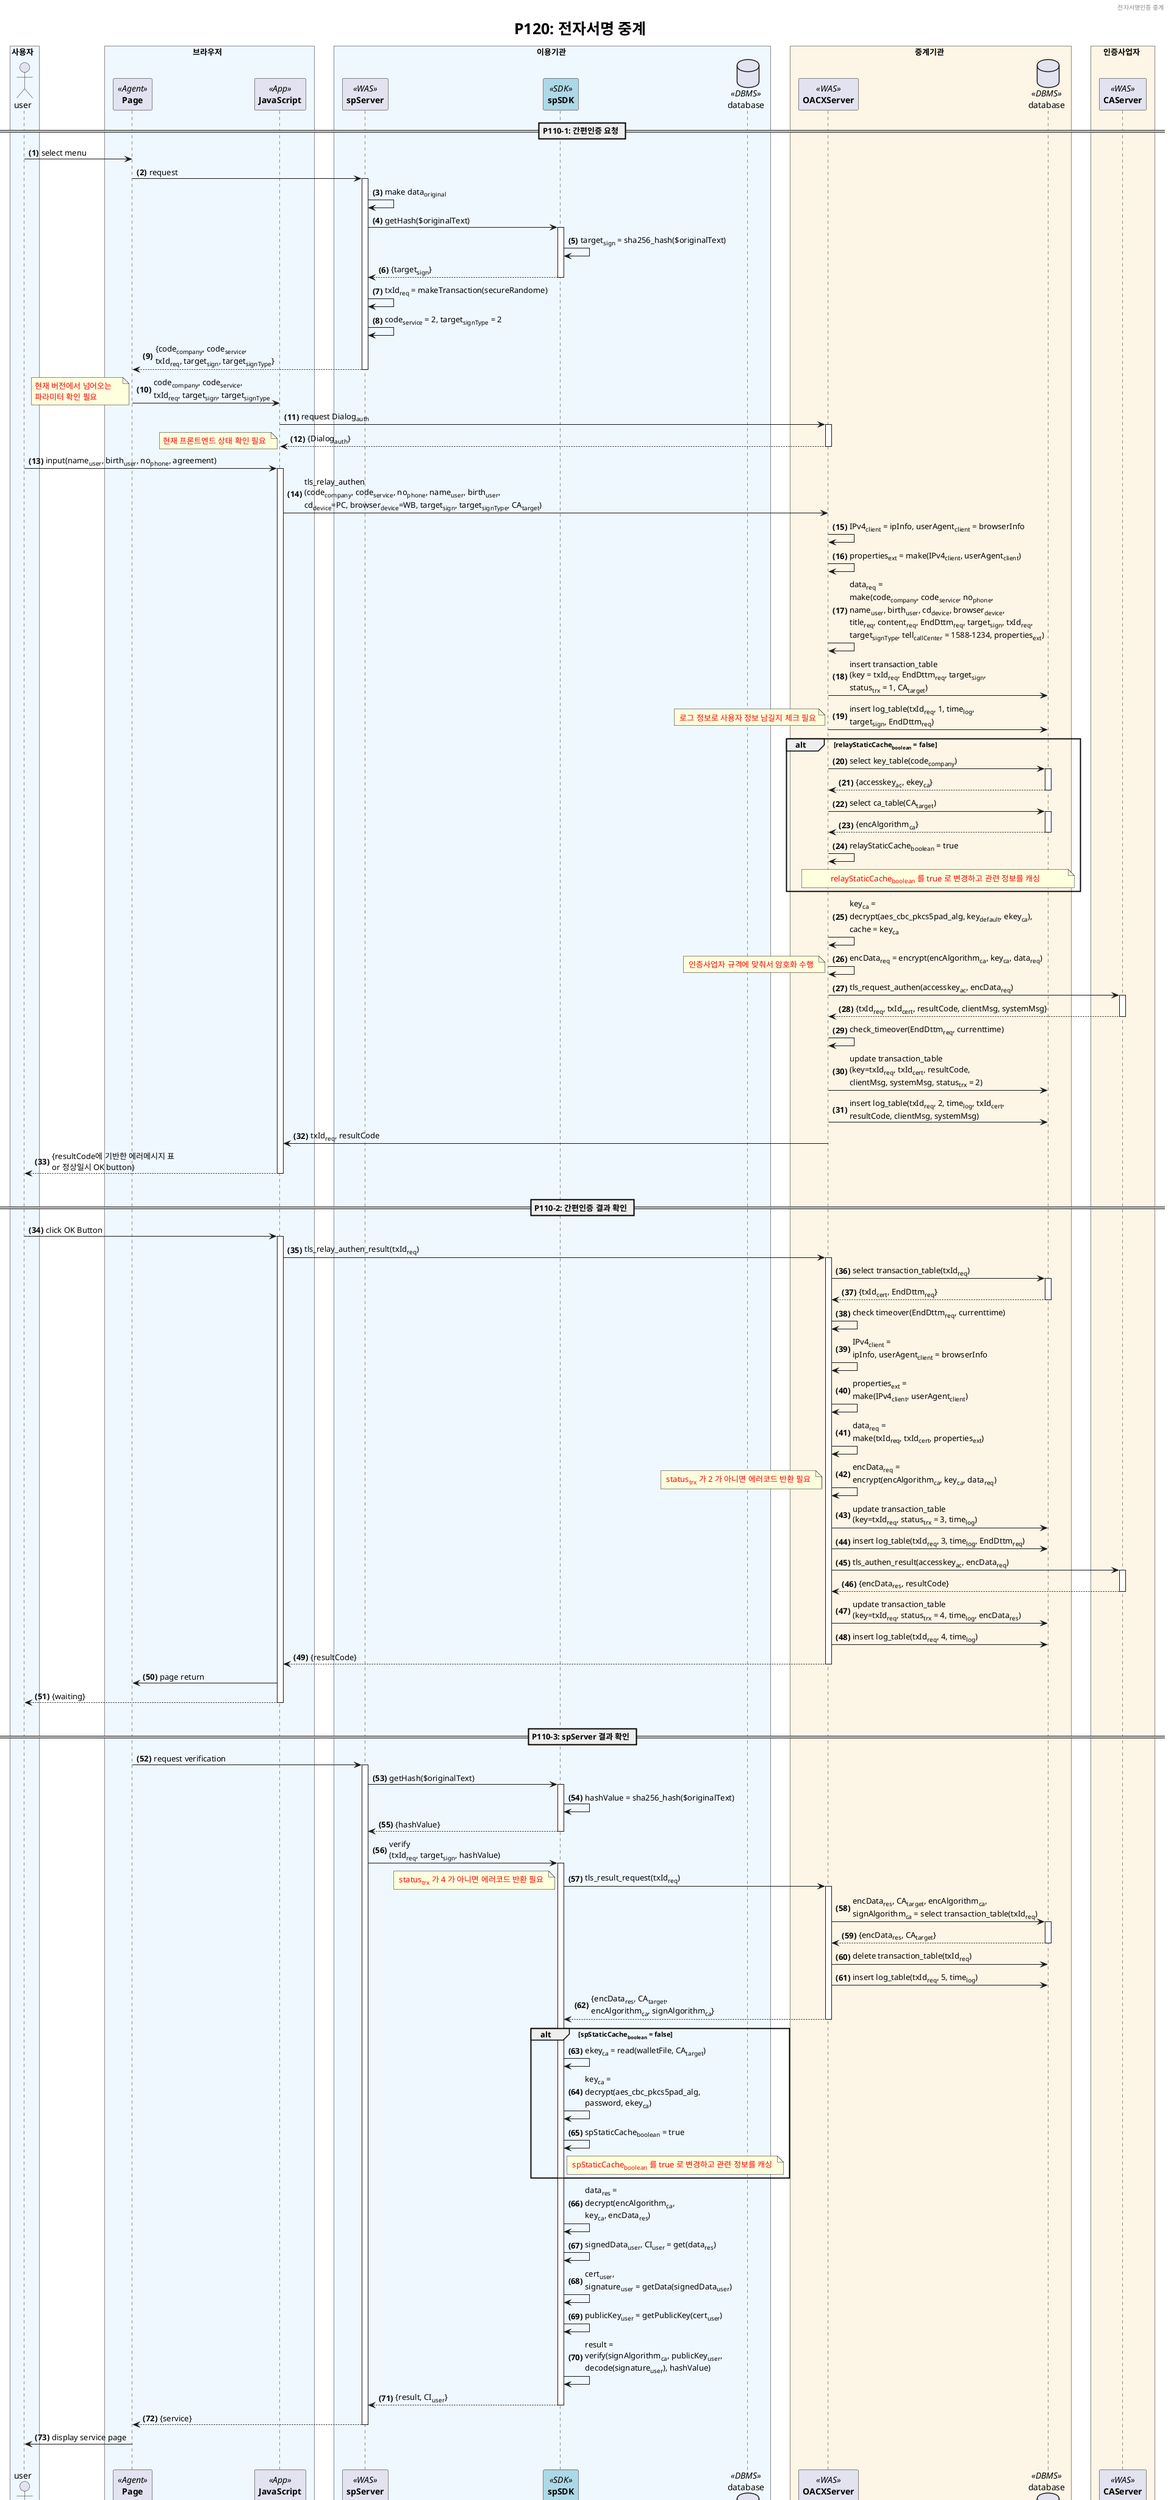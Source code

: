 @startuml P120_전자서명_Web2App

'-----------------------------------------------------------
' 설정
'-----------------------------------------------------------
'=== Header and Footer ===
header 전자서명인증 중계
footer
  	Page %page% of %lastpage% at %date("yyyy-MM-dd hh:mm:ss")
end footer

'=== 제목 ===
title
	<size:25>P120: 전자서명 중계 </size>
end title

'=== 옵션 ===
' 자동채번: ex) "<b>000." => 앞에 0을 채워 3자리 숫자로 표시
autonumber "<b>(#)</b>"
' 페이지 하단 participant box 숨기기
'hide footbox

'=== Panticipants ===

skinparam ParticipantPadding 10
skinparam BoxPadding 15

box 사용자  #AliceBlue
    actor user
    'participant "**User**" as user <<user>>
end box

box 브라우저  #AliceBlue
    participant "**Page**" as spPage <<Agent>>
    participant "**JavaScript**" as js <<App>>     
end box

box 이용기관 #AliceBlue
    participant "**spServer**" as spServer <<WAS>>
    participant "**spSDK**" as spSDK <<SDK>> #LightBlue
    database "database" as spDB <<DBMS>>
end box

box 중계기관 #OldLace
    participant "**OACXServer**" as oacxServer <<WAS>>
    database "database" as oacxDB <<DBMS>>
end box

box 인증사업자 #OldLace
    participant "**CAServer**" as caServer <<WAS>>
end box
    
'-----------------------------------------------------------
' 상수
'-----------------------------------------------------------
'db_enc_key
!$defaultKey = "key<sub>default</sub>"

'enc_key
!$key_ca = "key<sub>ca</sub>"
!$eKey_ca = "ekey<sub>ca</sub>"

'access_key
!$accKey_ca = "accesskey<sub>ac</sub>"

'algorithm
!$encAlg = "encAlgorithm<sub>ca</sub>"
!$signAlg = "signAlgorithm<sub>ca</sub>"

'msg
!$reqData = "data<sub>req</sub>"
!$resData = "data<sub>res</sub>"
!$eReqData = "encData<sub>req</sub>"
!$eResData = "encData<sub>res</sub>"

'attributes
!$companyCd = "code<sub>company</sub>"
!$serviceTycd = "code<sub>service</sub>"
!$userNm = "name<sub>user</sub>"
!$birthday = "birth<sub>user</sub>"
!$phoneNo = "no<sub>phone</sub>"
!$devCd = "cd<sub>device</sub>"
!$devBrowser = "browser<sub>device</sub>"
!$mobileOS = "os<sub>mobile</sub>"
!$reqTitle = "title<sub>req</sub>"
!$reqContent = "content<sub>req</sub>"
!$reqEndDttm = "EndDttm<sub>req</sub>"
!$signTarget = "target<sub>sign</sub>"
!$signTargetTycd = "target<sub>signType</sub>"
!$reqCSPhoneNo = "tell<sub>callCenter</sub>"
!$extProperties = "properties<sub>ext</sub>"
!$clientIPv4 = "IPv4<sub>client</sub>"
!$clientUserAgent = "userAgent<sub>client</sub>"

'ui
!$menu_auth = "menu<sub>auth</sub>"
!$standardDialog = "Dialog<sub>auth</sub>"

'CA Info
!$targetCA = "CA<sub>target</sub>"

'transaction
!$reqTxId = "txId<sub>req</sub>"
!$certTxId = "txId<sub>cert</sub>"
!$trxStatus = "status<sub>trx</sub>"

'static
!$REQ_AUTH = "1"
!$RES_AUTH = "2"
!$REQ_RESULT = "3"
!$RES_RESULT = "4"
!$COMPLETED = "5"

'data
!$signedData = "signedData<sub>user</sub>"
!$CI = "CI<sub>user</sub>"
!$Certification = "cert<sub>user</sub>"
!$publicKey = "publicKey<sub>user</sub>"
!$signature = "signature<sub>user</sub>"

'etc
!$time = "time<sub>log</sub>"

'variable
!$relayStaticCache = "relayStaticCache<sub>boolean</sub>" 
!$spStaticCache = "spStaticCache<sub>boolean</sub>"

!$originalData = "data<sub>original</sub>"

'-----------------------------------------------------------
' 내용
'-----------------------------------------------------------

== P110-1: 간편인증 요청 ==
user -> spPage : select menu
spPage -> spServer : request
activate spServer
    spServer -> spServer : make $originalData
    spServer -> spSDK : getHash($originalText)
    activate spSDK
        spSDK -> spSDK : $signTarget = sha256_hash($originalText)
    return {$signTarget}
    spServer -> spServer : $reqTxId = makeTransaction(secureRandome)
    spServer -> spServer :  $serviceTycd = 2, $signTargetTycd = 2
return {$companyCd, $serviceTycd,\n$reqTxId, $signTarget, $signTargetTycd}

spPage -> js : $companyCd, $serviceTycd,\n$reqTxId, $signTarget, $signTargetTycd
note left 
    <color red>현재 버전에서 넘어오는</color>    
    <color red>파라미터 확인 필요</color>
end note

js -> oacxServer : request $standardDialog
activate oacxServer
return {$standardDialog}
 
note left : <color red>현재 프론트엔드 상태 확인 필요 </color>

user -> js : input($userNm, $birthday, $phoneNo, agreement)
activate js
    js -> oacxServer : tls_relay_authen\n($companyCd, $serviceTycd, $phoneNo, $userNm, $birthday,\n$devCd=PC, $devBrowser=WB, $signTarget, $signTargetTycd, $targetCA)
    'oacxServer -> oacxServer : $signTarget = nonce, $clientIPv4 = ipInfo, $clientUserAgent = browserInfo
    oacxServer -> oacxServer : $clientIPv4 = ipInfo, $clientUserAgent = browserInfo
    oacxServer -> oacxServer : $extProperties = make($clientIPv4, $clientUserAgent)
    oacxServer -> oacxServer : $reqData =\nmake($companyCd, $serviceTycd, $phoneNo,\n$userNm, $birthday, $devCd, $devBrowser,\n$reqTitle, $reqContent, $reqEndDttm, $signTarget, $reqTxId,\n$signTargetTycd, $reqCSPhoneNo = 1588-1234, $extProperties)
    
    oacxServer -> oacxDB : insert transaction_table\n(key = $reqTxId, $reqEndDttm, $signTarget,\n$trxStatus = $REQ_AUTH, $targetCA)
    oacxServer -> oacxDB : insert log_table($reqTxId, $REQ_AUTH, $time,\n$signTarget, $reqEndDttm)
    note left : <color red> 로그 정보로 사용자 정보 남길지 체크 필요</color>

    alt $relayStaticCache = false
        oacxServer -> oacxDB : select key_table($companyCd)
        activate oacxDB
        return {$accKey_ca, $eKey_ca}

        oacxServer -> oacxDB : select ca_table($targetCA)
        activate oacxDB
        return {$encAlg}

        oacxServer -> oacxServer : $relayStaticCache = true
        note over oacxServer, oacxDB : <color red> $relayStaticCache 를 true 로 변경하고 관련 정보를 캐싱 </color>
     end

    oacxServer -> oacxServer : $key_ca =\ndecrypt(aes_cbc_pkcs5pad_alg, $defaultKey, $eKey_ca),\ncache = $key_ca
    oacxServer -> oacxServer : $eReqData = encrypt($encAlg, $key_ca, $reqData)
    note left : <color red> 인증사업자 규격에 맞춰서 암호화 수행 </color>
    oacxServer -> caServer : tls_request_authen($accKey_ca, $eReqData)
    activate caServer
    return {$reqTxId, $certTxId, resultCode, clientMsg, systemMsg}

    oacxServer -> oacxServer : check_timeover($reqEndDttm, currenttime)

    oacxServer -> oacxDB : update transaction_table\n(key=$reqTxId, $certTxId, resultCode,\nclientMsg, systemMsg, $trxStatus = $RES_AUTH)
    oacxServer -> oacxDB : insert log_table($reqTxId, $RES_AUTH, $time, $certTxId,\nresultCode, clientMsg, systemMsg)

    oacxServer -> js : $reqTxId, resultCode

return {resultCode에 기반한 에러메시지 표\nor 정상일시 OK button}
|||
== P110-2: 간편인증 결과 확인 ==
user -> js : click OK Button
activate js
    js -> oacxServer : tls_relay_authen_result($reqTxId)
    activate oacxServer
        oacxServer -> oacxDB : select transaction_table($reqTxId)
        activate oacxDB
        return {$certTxId, $reqEndDttm}

        oacxServer -> oacxServer : check timeover($reqEndDttm, currenttime)
        oacxServer -> oacxServer : $clientIPv4 =\nipInfo, $clientUserAgent = browserInfo
        oacxServer -> oacxServer : $extProperties =\nmake($clientIPv4, $clientUserAgent)
        oacxServer -> oacxServer : $reqData =\nmake($reqTxId, $certTxId, $extProperties)
        oacxServer -> oacxServer : $eReqData =\nencrypt($encAlg, $key_ca, $reqData)
        note left : <color red> 결과 확인시 암호화가 필요한지 확인 필요 </color>
        
        note left : <color red> $trxStatus 가 $RES_AUTH 가 아니면 에러코드 반환 필요 </color>

        oacxServer -> oacxDB : update transaction_table\n(key=$reqTxId, $trxStatus = $REQ_RESULT, $time)
        oacxServer -> oacxDB : insert log_table($reqTxId, $REQ_RESULT, $time, $reqEndDttm)

        oacxServer -> caServer : tls_authen_result($accKey_ca, $eReqData)
        activate caServer
        return {$eResData, resultCode}
       
        oacxServer -> oacxDB : update transaction_table\n(key=$reqTxId, $trxStatus = $RES_RESULT, $time, $eResData)
        oacxServer -> oacxDB : insert log_table($reqTxId, $RES_RESULT, $time)

    return {resultCode}
    js -> spPage : page return
return {waiting}
|||
== P110-3: spServer 결과 확인 ==
spPage -> spServer : request verification
activate spServer
    spServer -> spSDK : getHash($originalText)
    activate spSDK
        spSDK -> spSDK : hashValue = sha256_hash($originalText)
    return {hashValue}

    spServer -> spSDK : verify\n($reqTxId, $signTarget, hashValue)
    activate spSDK
        '통신부
        spSDK -> oacxServer : tls_result_request($reqTxId)
        activate oacxServer
            note left : <color red> $trxStatus 가 $RES_RESULT 가 아니면 에러코드 반환 필요 </color>
            oacxServer -> oacxDB : $eResData, $targetCA, $encAlg,\n$signAlg = select transaction_table($reqTxId)
            activate oacxDB
            return {$eResData, $targetCA}

            oacxServer -> oacxDB : delete transaction_table($reqTxId)
            oacxServer -> oacxDB : insert log_table($reqTxId, $COMPLETED, $time)
        return {$eResData, $targetCA,\n$encAlg, $signAlg}
        
        alt $spStaticCache = false
            spSDK -> spSDK : $eKey_ca = read(walletFile, $targetCA)
            spSDK -> spSDK : $key_ca =\ndecrypt(aes_cbc_pkcs5pad_alg,\npassword, $eKey_ca)
            spSDK -> spSDK : $spStaticCache = true
            note right spSDK  : <color red> $spStaticCache 를 true 로 변경하고 관련 정보를 캐싱 </color>
        end

        '복호화
        spSDK -> spSDK : $resData =\ndecrypt($encAlg,\n$key_ca, $eResData)
        spSDK -> spSDK : $signedData, $CI = get($resData)
        
        '서명검증
        spSDK -> spSDK : $Certification, \n$signature = getData($signedData)
        spSDK -> spSDK : $publicKey = getPublicKey($Certification)
        spSDK -> spSDK : result = \nverify($signAlg, $publicKey, \ndecode($signature), hashValue)
    return {result, $CI}
return {service}

spPage -> user : display service page
|||
@enduml